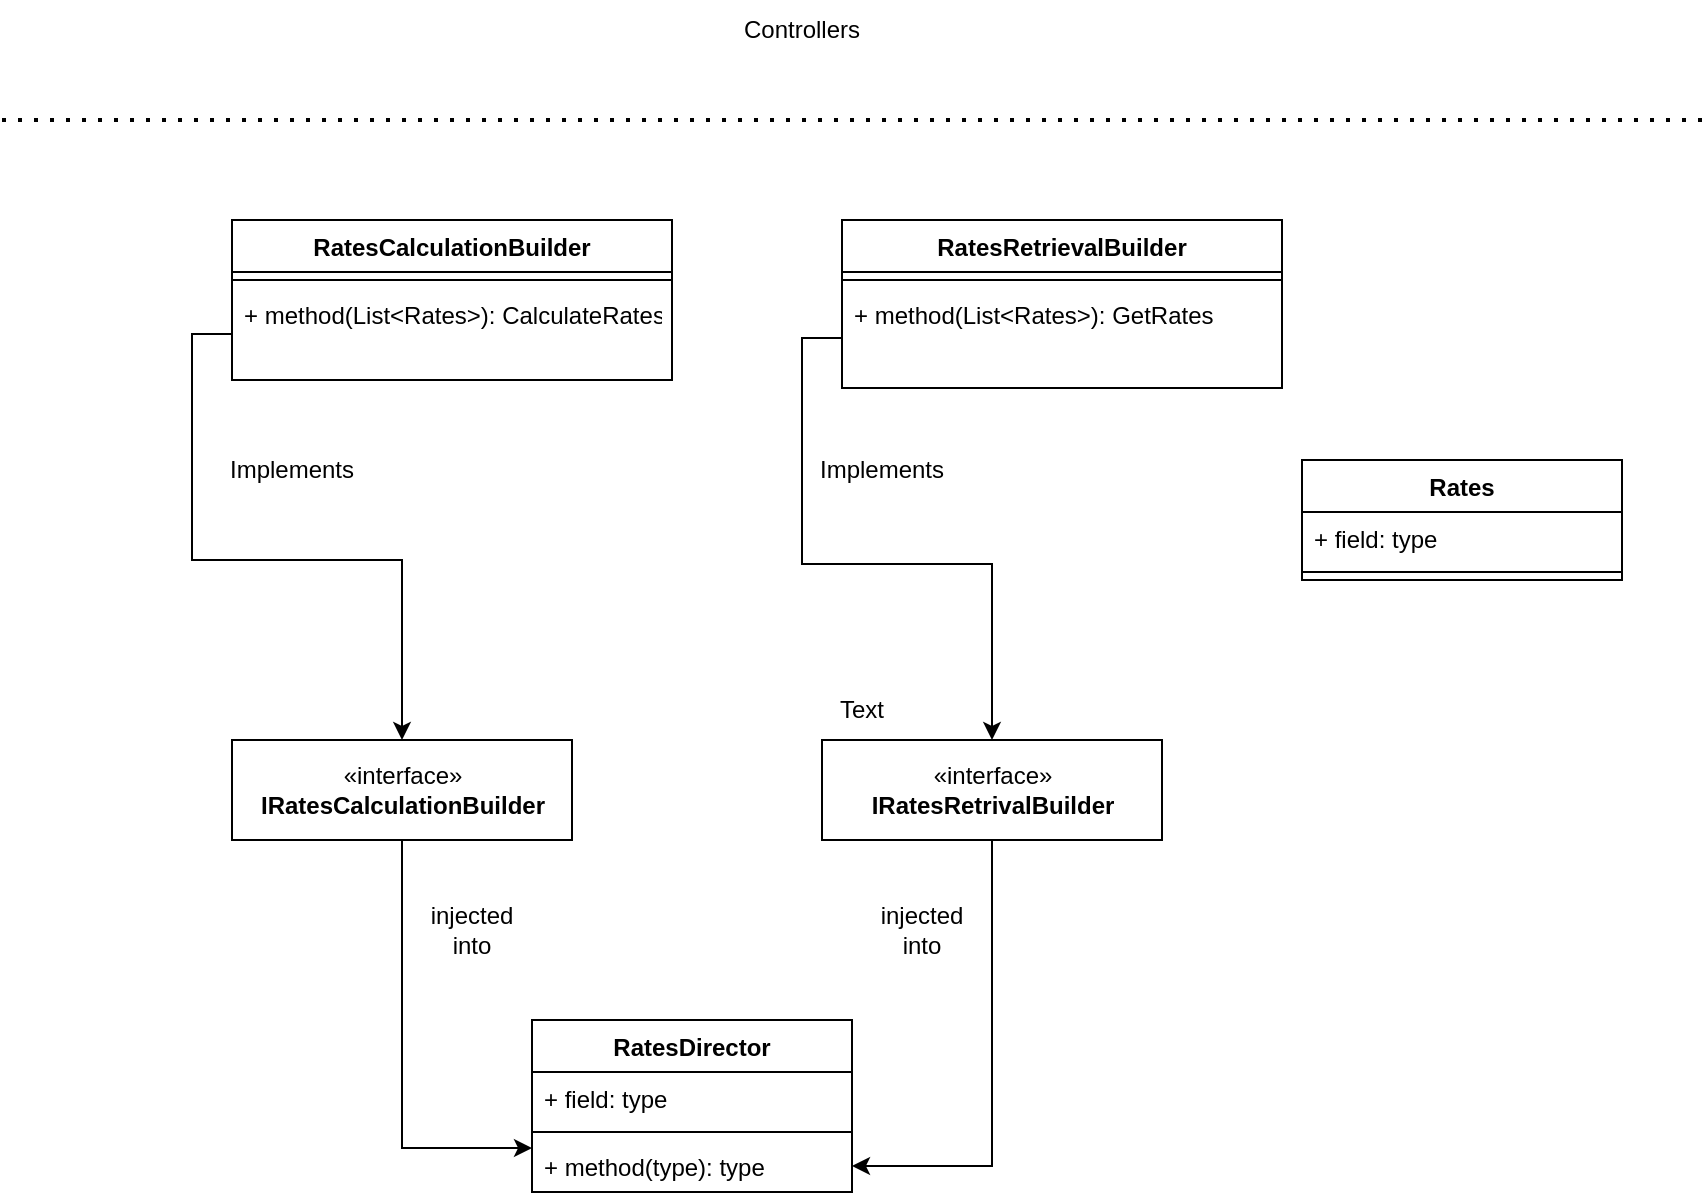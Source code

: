<mxfile version="20.2.6" type="github">
  <diagram id="g6OfF3pMCjhWLpaEgUmG" name="Page-1">
    <mxGraphModel dx="2272" dy="794" grid="1" gridSize="10" guides="1" tooltips="1" connect="1" arrows="1" fold="1" page="1" pageScale="1" pageWidth="850" pageHeight="1100" math="0" shadow="0">
      <root>
        <mxCell id="0" />
        <mxCell id="1" parent="0" />
        <mxCell id="OUnS4or-5aYTcBHGH3Qf-1" value="RatesDirector" style="swimlane;fontStyle=1;align=center;verticalAlign=top;childLayout=stackLayout;horizontal=1;startSize=26;horizontalStack=0;resizeParent=1;resizeParentMax=0;resizeLast=0;collapsible=1;marginBottom=0;" vertex="1" parent="1">
          <mxGeometry x="265" y="560" width="160" height="86" as="geometry" />
        </mxCell>
        <mxCell id="OUnS4or-5aYTcBHGH3Qf-2" value="+ field: type" style="text;strokeColor=none;fillColor=none;align=left;verticalAlign=top;spacingLeft=4;spacingRight=4;overflow=hidden;rotatable=0;points=[[0,0.5],[1,0.5]];portConstraint=eastwest;" vertex="1" parent="OUnS4or-5aYTcBHGH3Qf-1">
          <mxGeometry y="26" width="160" height="26" as="geometry" />
        </mxCell>
        <mxCell id="OUnS4or-5aYTcBHGH3Qf-3" value="" style="line;strokeWidth=1;fillColor=none;align=left;verticalAlign=middle;spacingTop=-1;spacingLeft=3;spacingRight=3;rotatable=0;labelPosition=right;points=[];portConstraint=eastwest;" vertex="1" parent="OUnS4or-5aYTcBHGH3Qf-1">
          <mxGeometry y="52" width="160" height="8" as="geometry" />
        </mxCell>
        <mxCell id="OUnS4or-5aYTcBHGH3Qf-4" value="+ method(type): type" style="text;strokeColor=none;fillColor=none;align=left;verticalAlign=top;spacingLeft=4;spacingRight=4;overflow=hidden;rotatable=0;points=[[0,0.5],[1,0.5]];portConstraint=eastwest;" vertex="1" parent="OUnS4or-5aYTcBHGH3Qf-1">
          <mxGeometry y="60" width="160" height="26" as="geometry" />
        </mxCell>
        <mxCell id="OUnS4or-5aYTcBHGH3Qf-9" value="RatesRetrievalBuilder" style="swimlane;fontStyle=1;align=center;verticalAlign=top;childLayout=stackLayout;horizontal=1;startSize=26;horizontalStack=0;resizeParent=1;resizeParentMax=0;resizeLast=0;collapsible=1;marginBottom=0;" vertex="1" parent="1">
          <mxGeometry x="420" y="160" width="220" height="84" as="geometry" />
        </mxCell>
        <mxCell id="OUnS4or-5aYTcBHGH3Qf-11" value="" style="line;strokeWidth=1;fillColor=none;align=left;verticalAlign=middle;spacingTop=-1;spacingLeft=3;spacingRight=3;rotatable=0;labelPosition=right;points=[];portConstraint=eastwest;" vertex="1" parent="OUnS4or-5aYTcBHGH3Qf-9">
          <mxGeometry y="26" width="220" height="8" as="geometry" />
        </mxCell>
        <mxCell id="OUnS4or-5aYTcBHGH3Qf-12" value="+ method(List&lt;Rates&gt;): GetRates" style="text;strokeColor=none;fillColor=none;align=left;verticalAlign=top;spacingLeft=4;spacingRight=4;overflow=hidden;rotatable=0;points=[[0,0.5],[1,0.5]];portConstraint=eastwest;" vertex="1" parent="OUnS4or-5aYTcBHGH3Qf-9">
          <mxGeometry y="34" width="220" height="50" as="geometry" />
        </mxCell>
        <mxCell id="OUnS4or-5aYTcBHGH3Qf-14" value="RatesCalculationBuilder" style="swimlane;fontStyle=1;align=center;verticalAlign=top;childLayout=stackLayout;horizontal=1;startSize=26;horizontalStack=0;resizeParent=1;resizeParentMax=0;resizeLast=0;collapsible=1;marginBottom=0;" vertex="1" parent="1">
          <mxGeometry x="115" y="160" width="220" height="80" as="geometry" />
        </mxCell>
        <mxCell id="OUnS4or-5aYTcBHGH3Qf-15" value="" style="line;strokeWidth=1;fillColor=none;align=left;verticalAlign=middle;spacingTop=-1;spacingLeft=3;spacingRight=3;rotatable=0;labelPosition=right;points=[];portConstraint=eastwest;" vertex="1" parent="OUnS4or-5aYTcBHGH3Qf-14">
          <mxGeometry y="26" width="220" height="8" as="geometry" />
        </mxCell>
        <mxCell id="OUnS4or-5aYTcBHGH3Qf-16" value="+ method(List&lt;Rates&gt;): CalculateRates" style="text;strokeColor=none;fillColor=none;align=left;verticalAlign=top;spacingLeft=4;spacingRight=4;overflow=hidden;rotatable=0;points=[[0,0.5],[1,0.5]];portConstraint=eastwest;" vertex="1" parent="OUnS4or-5aYTcBHGH3Qf-14">
          <mxGeometry y="34" width="220" height="46" as="geometry" />
        </mxCell>
        <mxCell id="OUnS4or-5aYTcBHGH3Qf-37" style="edgeStyle=orthogonalEdgeStyle;rounded=0;orthogonalLoop=1;jettySize=auto;html=1;exitX=0.5;exitY=1;exitDx=0;exitDy=0;entryX=0;entryY=0.154;entryDx=0;entryDy=0;entryPerimeter=0;" edge="1" parent="1" source="OUnS4or-5aYTcBHGH3Qf-17" target="OUnS4or-5aYTcBHGH3Qf-4">
          <mxGeometry relative="1" as="geometry" />
        </mxCell>
        <mxCell id="OUnS4or-5aYTcBHGH3Qf-17" value="«interface»&lt;br&gt;&lt;b&gt;IRatesCalculationBuilder&lt;/b&gt;" style="html=1;" vertex="1" parent="1">
          <mxGeometry x="115" y="420" width="170" height="50" as="geometry" />
        </mxCell>
        <mxCell id="OUnS4or-5aYTcBHGH3Qf-18" value="«interface»&lt;br&gt;&lt;b&gt;IRatesRetrivalBuilder&lt;/b&gt;" style="html=1;" vertex="1" parent="1">
          <mxGeometry x="410" y="420" width="170" height="50" as="geometry" />
        </mxCell>
        <mxCell id="OUnS4or-5aYTcBHGH3Qf-23" style="edgeStyle=orthogonalEdgeStyle;rounded=0;orthogonalLoop=1;jettySize=auto;html=1;exitX=0;exitY=0.5;exitDx=0;exitDy=0;entryX=0.5;entryY=0;entryDx=0;entryDy=0;" edge="1" parent="1" source="OUnS4or-5aYTcBHGH3Qf-16" target="OUnS4or-5aYTcBHGH3Qf-17">
          <mxGeometry relative="1" as="geometry" />
        </mxCell>
        <mxCell id="OUnS4or-5aYTcBHGH3Qf-24" style="edgeStyle=orthogonalEdgeStyle;rounded=0;orthogonalLoop=1;jettySize=auto;html=1;exitX=0;exitY=0.5;exitDx=0;exitDy=0;entryX=0.5;entryY=0;entryDx=0;entryDy=0;" edge="1" parent="1" source="OUnS4or-5aYTcBHGH3Qf-12" target="OUnS4or-5aYTcBHGH3Qf-18">
          <mxGeometry relative="1" as="geometry" />
        </mxCell>
        <mxCell id="OUnS4or-5aYTcBHGH3Qf-31" value="Rates" style="swimlane;fontStyle=1;align=center;verticalAlign=top;childLayout=stackLayout;horizontal=1;startSize=26;horizontalStack=0;resizeParent=1;resizeParentMax=0;resizeLast=0;collapsible=1;marginBottom=0;" vertex="1" parent="1">
          <mxGeometry x="650" y="280" width="160" height="60" as="geometry" />
        </mxCell>
        <mxCell id="OUnS4or-5aYTcBHGH3Qf-32" value="+ field: type" style="text;strokeColor=none;fillColor=none;align=left;verticalAlign=top;spacingLeft=4;spacingRight=4;overflow=hidden;rotatable=0;points=[[0,0.5],[1,0.5]];portConstraint=eastwest;" vertex="1" parent="OUnS4or-5aYTcBHGH3Qf-31">
          <mxGeometry y="26" width="160" height="26" as="geometry" />
        </mxCell>
        <mxCell id="OUnS4or-5aYTcBHGH3Qf-33" value="" style="line;strokeWidth=1;fillColor=none;align=left;verticalAlign=middle;spacingTop=-1;spacingLeft=3;spacingRight=3;rotatable=0;labelPosition=right;points=[];portConstraint=eastwest;" vertex="1" parent="OUnS4or-5aYTcBHGH3Qf-31">
          <mxGeometry y="52" width="160" height="8" as="geometry" />
        </mxCell>
        <mxCell id="OUnS4or-5aYTcBHGH3Qf-35" value="Implements" style="text;html=1;strokeColor=none;fillColor=none;align=center;verticalAlign=middle;whiteSpace=wrap;rounded=0;" vertex="1" parent="1">
          <mxGeometry x="115" y="270" width="60" height="30" as="geometry" />
        </mxCell>
        <mxCell id="OUnS4or-5aYTcBHGH3Qf-36" value="Implements" style="text;html=1;strokeColor=none;fillColor=none;align=center;verticalAlign=middle;whiteSpace=wrap;rounded=0;" vertex="1" parent="1">
          <mxGeometry x="410" y="270" width="60" height="30" as="geometry" />
        </mxCell>
        <mxCell id="OUnS4or-5aYTcBHGH3Qf-42" style="edgeStyle=orthogonalEdgeStyle;rounded=0;orthogonalLoop=1;jettySize=auto;html=1;exitX=0.5;exitY=1;exitDx=0;exitDy=0;entryX=1;entryY=0.5;entryDx=0;entryDy=0;" edge="1" parent="1" source="OUnS4or-5aYTcBHGH3Qf-18" target="OUnS4or-5aYTcBHGH3Qf-4">
          <mxGeometry relative="1" as="geometry">
            <mxPoint x="570" y="530" as="sourcePoint" />
            <mxPoint x="635" y="684.004" as="targetPoint" />
          </mxGeometry>
        </mxCell>
        <mxCell id="OUnS4or-5aYTcBHGH3Qf-43" value="injected into" style="text;html=1;strokeColor=none;fillColor=none;align=center;verticalAlign=middle;whiteSpace=wrap;rounded=0;" vertex="1" parent="1">
          <mxGeometry x="430" y="500" width="60" height="30" as="geometry" />
        </mxCell>
        <mxCell id="OUnS4or-5aYTcBHGH3Qf-44" value="injected into" style="text;html=1;strokeColor=none;fillColor=none;align=center;verticalAlign=middle;whiteSpace=wrap;rounded=0;" vertex="1" parent="1">
          <mxGeometry x="205" y="500" width="60" height="30" as="geometry" />
        </mxCell>
        <mxCell id="OUnS4or-5aYTcBHGH3Qf-45" value="" style="endArrow=none;dashed=1;html=1;dashPattern=1 3;strokeWidth=2;rounded=0;" edge="1" parent="1">
          <mxGeometry width="50" height="50" relative="1" as="geometry">
            <mxPoint y="110" as="sourcePoint" />
            <mxPoint x="850" y="110" as="targetPoint" />
          </mxGeometry>
        </mxCell>
        <mxCell id="OUnS4or-5aYTcBHGH3Qf-46" value="Text" style="text;html=1;strokeColor=none;fillColor=none;align=center;verticalAlign=middle;whiteSpace=wrap;rounded=0;" vertex="1" parent="1">
          <mxGeometry x="400" y="390" width="60" height="30" as="geometry" />
        </mxCell>
        <mxCell id="OUnS4or-5aYTcBHGH3Qf-47" value="Controllers" style="text;html=1;strokeColor=none;fillColor=none;align=center;verticalAlign=middle;whiteSpace=wrap;rounded=0;" vertex="1" parent="1">
          <mxGeometry x="290" y="50" width="220" height="30" as="geometry" />
        </mxCell>
      </root>
    </mxGraphModel>
  </diagram>
</mxfile>
